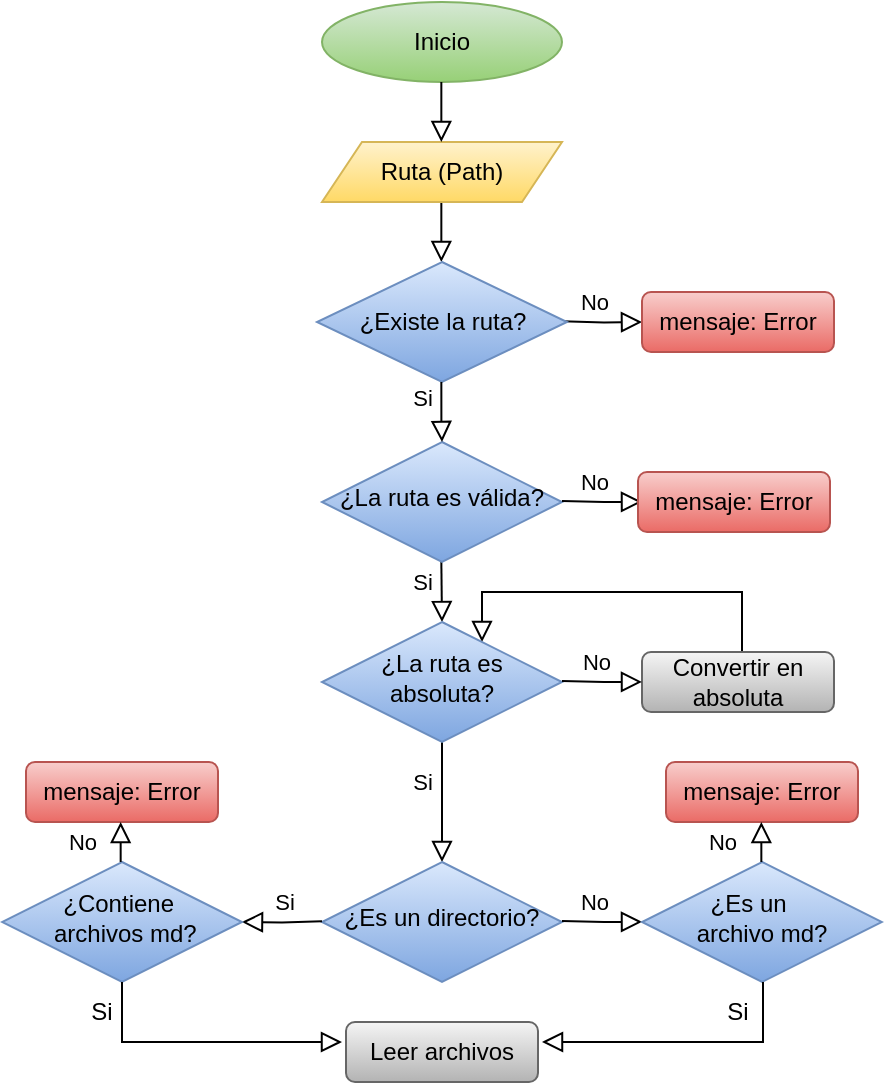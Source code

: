 <mxfile version="21.6.1" type="github">
  <diagram id="C5RBs43oDa-KdzZeNtuy" name="Page-1">
    <mxGraphModel dx="871" dy="417" grid="1" gridSize="10" guides="1" tooltips="1" connect="1" arrows="1" fold="1" page="1" pageScale="1" pageWidth="827" pageHeight="1169" math="0" shadow="0">
      <root>
        <mxCell id="WIyWlLk6GJQsqaUBKTNV-0" />
        <mxCell id="WIyWlLk6GJQsqaUBKTNV-1" parent="WIyWlLk6GJQsqaUBKTNV-0" />
        <mxCell id="WIyWlLk6GJQsqaUBKTNV-4" value="Si" style="rounded=0;html=1;jettySize=auto;orthogonalLoop=1;fontSize=11;endArrow=block;endFill=0;endSize=8;strokeWidth=1;shadow=0;labelBackgroundColor=none;edgeStyle=orthogonalEdgeStyle;" parent="WIyWlLk6GJQsqaUBKTNV-1" edge="1">
          <mxGeometry x="-0.341" y="-10" relative="1" as="geometry">
            <mxPoint as="offset" />
            <mxPoint x="379.67" y="280" as="sourcePoint" />
            <mxPoint x="380" y="310" as="targetPoint" />
          </mxGeometry>
        </mxCell>
        <mxCell id="WIyWlLk6GJQsqaUBKTNV-5" value="No" style="edgeStyle=orthogonalEdgeStyle;rounded=0;html=1;jettySize=auto;orthogonalLoop=1;fontSize=11;endArrow=block;endFill=0;endSize=8;strokeWidth=1;shadow=0;labelBackgroundColor=none;" parent="WIyWlLk6GJQsqaUBKTNV-1" edge="1">
          <mxGeometry x="-0.197" y="10" relative="1" as="geometry">
            <mxPoint as="offset" />
            <mxPoint x="440" y="159.67" as="sourcePoint" />
            <mxPoint x="480" y="160" as="targetPoint" />
            <Array as="points" />
          </mxGeometry>
        </mxCell>
        <mxCell id="WIyWlLk6GJQsqaUBKTNV-6" value="¿La ruta es válida?" style="rhombus;whiteSpace=wrap;html=1;shadow=0;fontFamily=Helvetica;fontSize=12;align=center;strokeWidth=1;spacing=6;spacingTop=-4;fillColor=#dae8fc;gradientColor=#7ea6e0;strokeColor=#6c8ebf;" parent="WIyWlLk6GJQsqaUBKTNV-1" vertex="1">
          <mxGeometry x="320" y="220" width="120" height="60" as="geometry" />
        </mxCell>
        <mxCell id="WIyWlLk6GJQsqaUBKTNV-7" value="mensaje: Error" style="rounded=1;whiteSpace=wrap;html=1;fontSize=12;glass=0;strokeWidth=1;shadow=0;fillColor=#f8cecc;strokeColor=#b85450;gradientColor=#ea6b66;" parent="WIyWlLk6GJQsqaUBKTNV-1" vertex="1">
          <mxGeometry x="480" y="145" width="96" height="30" as="geometry" />
        </mxCell>
        <mxCell id="WIyWlLk6GJQsqaUBKTNV-8" value="Si" style="rounded=0;html=1;jettySize=auto;orthogonalLoop=1;fontSize=11;endArrow=block;endFill=0;endSize=8;strokeWidth=1;shadow=0;labelBackgroundColor=none;edgeStyle=orthogonalEdgeStyle;entryX=0.5;entryY=0;entryDx=0;entryDy=0;" parent="WIyWlLk6GJQsqaUBKTNV-1" source="WIyWlLk6GJQsqaUBKTNV-10" target="NHoTDEPhpRp6VvSiOgFJ-21" edge="1">
          <mxGeometry x="-0.345" y="-10" relative="1" as="geometry">
            <mxPoint as="offset" />
            <mxPoint x="380" y="400" as="targetPoint" />
          </mxGeometry>
        </mxCell>
        <mxCell id="WIyWlLk6GJQsqaUBKTNV-9" value="" style="edgeStyle=orthogonalEdgeStyle;rounded=0;html=1;jettySize=auto;orthogonalLoop=1;fontSize=11;endArrow=block;endFill=0;endSize=8;strokeWidth=1;shadow=0;labelBackgroundColor=none;exitX=0.521;exitY=0;exitDx=0;exitDy=0;exitPerimeter=0;" parent="WIyWlLk6GJQsqaUBKTNV-1" edge="1">
          <mxGeometry x="0.329" y="-20" relative="1" as="geometry">
            <mxPoint as="offset" />
            <mxPoint x="519.996" y="325" as="sourcePoint" />
            <mxPoint x="400" y="320" as="targetPoint" />
            <Array as="points">
              <mxPoint x="530" y="325" />
              <mxPoint x="530" y="295" />
              <mxPoint x="400" y="295" />
            </Array>
          </mxGeometry>
        </mxCell>
        <mxCell id="WIyWlLk6GJQsqaUBKTNV-10" value="¿La ruta es absoluta?" style="rhombus;whiteSpace=wrap;html=1;shadow=0;fontFamily=Helvetica;fontSize=12;align=center;strokeWidth=1;spacing=6;spacingTop=-4;fillColor=#dae8fc;gradientColor=#7ea6e0;strokeColor=#6c8ebf;" parent="WIyWlLk6GJQsqaUBKTNV-1" vertex="1">
          <mxGeometry x="320" y="310" width="120" height="60" as="geometry" />
        </mxCell>
        <object label="Inicio" id="NHoTDEPhpRp6VvSiOgFJ-0">
          <mxCell style="ellipse;whiteSpace=wrap;html=1;fillColor=#d5e8d4;strokeColor=#82b366;gradientColor=#97d077;" vertex="1" parent="WIyWlLk6GJQsqaUBKTNV-1">
            <mxGeometry x="320" width="120" height="40" as="geometry" />
          </mxCell>
        </object>
        <mxCell id="NHoTDEPhpRp6VvSiOgFJ-4" value="" style="rounded=0;html=1;jettySize=auto;orthogonalLoop=1;fontSize=11;endArrow=block;endFill=0;endSize=8;strokeWidth=1;shadow=0;labelBackgroundColor=none;edgeStyle=orthogonalEdgeStyle;" edge="1" parent="WIyWlLk6GJQsqaUBKTNV-1">
          <mxGeometry relative="1" as="geometry">
            <mxPoint x="379.67" y="100" as="sourcePoint" />
            <mxPoint x="379.67" y="130" as="targetPoint" />
          </mxGeometry>
        </mxCell>
        <mxCell id="NHoTDEPhpRp6VvSiOgFJ-5" value="Ruta (Path)" style="shape=parallelogram;perimeter=parallelogramPerimeter;whiteSpace=wrap;html=1;fixedSize=1;fillColor=#fff2cc;gradientColor=#ffd966;strokeColor=#d6b656;" vertex="1" parent="WIyWlLk6GJQsqaUBKTNV-1">
          <mxGeometry x="320" y="70" width="120" height="30" as="geometry" />
        </mxCell>
        <mxCell id="NHoTDEPhpRp6VvSiOgFJ-11" value="¿Existe la ruta?" style="strokeWidth=1;html=1;shape=mxgraph.flowchart.decision;spacing=0;whiteSpace=wrap;fillColor=#dae8fc;gradientColor=#7ea6e0;strokeColor=#6c8ebf;" vertex="1" parent="WIyWlLk6GJQsqaUBKTNV-1">
          <mxGeometry x="317.5" y="130" width="125" height="60" as="geometry" />
        </mxCell>
        <mxCell id="NHoTDEPhpRp6VvSiOgFJ-13" value="" style="rounded=0;html=1;jettySize=auto;orthogonalLoop=1;fontSize=11;endArrow=block;endFill=0;endSize=8;strokeWidth=1;shadow=0;labelBackgroundColor=none;edgeStyle=orthogonalEdgeStyle;" edge="1" parent="WIyWlLk6GJQsqaUBKTNV-1">
          <mxGeometry relative="1" as="geometry">
            <mxPoint x="379.67" y="40" as="sourcePoint" />
            <mxPoint x="379.67" y="70" as="targetPoint" />
          </mxGeometry>
        </mxCell>
        <mxCell id="NHoTDEPhpRp6VvSiOgFJ-15" value="Si" style="edgeStyle=orthogonalEdgeStyle;rounded=0;html=1;jettySize=auto;orthogonalLoop=1;fontSize=11;endArrow=block;endFill=0;endSize=8;strokeWidth=1;shadow=0;labelBackgroundColor=none;" edge="1" parent="WIyWlLk6GJQsqaUBKTNV-1">
          <mxGeometry x="-0.501" y="-10" relative="1" as="geometry">
            <mxPoint as="offset" />
            <mxPoint x="379.67" y="190" as="sourcePoint" />
            <mxPoint x="380" y="220" as="targetPoint" />
            <Array as="points">
              <mxPoint x="380" y="210" />
              <mxPoint x="380" y="210" />
            </Array>
          </mxGeometry>
        </mxCell>
        <mxCell id="NHoTDEPhpRp6VvSiOgFJ-16" value="No" style="edgeStyle=orthogonalEdgeStyle;rounded=0;html=1;jettySize=auto;orthogonalLoop=1;fontSize=11;endArrow=block;endFill=0;endSize=8;strokeWidth=1;shadow=0;labelBackgroundColor=none;" edge="1" parent="WIyWlLk6GJQsqaUBKTNV-1">
          <mxGeometry x="-0.197" y="10" relative="1" as="geometry">
            <mxPoint as="offset" />
            <mxPoint x="440" y="249.49" as="sourcePoint" />
            <mxPoint x="480" y="249.92" as="targetPoint" />
            <Array as="points" />
          </mxGeometry>
        </mxCell>
        <mxCell id="NHoTDEPhpRp6VvSiOgFJ-17" value="Convertir en absoluta" style="rounded=1;whiteSpace=wrap;html=1;fontSize=12;glass=0;strokeWidth=1;shadow=0;fillColor=#f5f5f5;gradientColor=#b3b3b3;strokeColor=#666666;" vertex="1" parent="WIyWlLk6GJQsqaUBKTNV-1">
          <mxGeometry x="480" y="325" width="96" height="30" as="geometry" />
        </mxCell>
        <mxCell id="NHoTDEPhpRp6VvSiOgFJ-19" value="mensaje: Error" style="rounded=1;whiteSpace=wrap;html=1;fontSize=12;glass=0;strokeWidth=1;shadow=0;fillColor=#f8cecc;strokeColor=#b85450;gradientColor=#ea6b66;" vertex="1" parent="WIyWlLk6GJQsqaUBKTNV-1">
          <mxGeometry x="478" y="235" width="96" height="30" as="geometry" />
        </mxCell>
        <mxCell id="NHoTDEPhpRp6VvSiOgFJ-20" value="No" style="edgeStyle=orthogonalEdgeStyle;rounded=0;html=1;jettySize=auto;orthogonalLoop=1;fontSize=11;endArrow=block;endFill=0;endSize=8;strokeWidth=1;shadow=0;labelBackgroundColor=none;" edge="1" parent="WIyWlLk6GJQsqaUBKTNV-1">
          <mxGeometry x="-0.197" y="10" relative="1" as="geometry">
            <mxPoint as="offset" />
            <mxPoint x="440" y="339.54" as="sourcePoint" />
            <mxPoint x="480" y="339.97" as="targetPoint" />
            <Array as="points" />
          </mxGeometry>
        </mxCell>
        <mxCell id="NHoTDEPhpRp6VvSiOgFJ-21" value="¿Es un directorio?" style="rhombus;whiteSpace=wrap;html=1;shadow=0;fontFamily=Helvetica;fontSize=12;align=center;strokeWidth=1;spacing=6;spacingTop=-4;fillColor=#dae8fc;gradientColor=#7ea6e0;strokeColor=#6c8ebf;" vertex="1" parent="WIyWlLk6GJQsqaUBKTNV-1">
          <mxGeometry x="320" y="430" width="120" height="60" as="geometry" />
        </mxCell>
        <mxCell id="NHoTDEPhpRp6VvSiOgFJ-22" value="No" style="edgeStyle=orthogonalEdgeStyle;rounded=0;html=1;jettySize=auto;orthogonalLoop=1;fontSize=11;endArrow=block;endFill=0;endSize=8;strokeWidth=1;shadow=0;labelBackgroundColor=none;" edge="1" parent="WIyWlLk6GJQsqaUBKTNV-1">
          <mxGeometry x="-0.197" y="10" relative="1" as="geometry">
            <mxPoint as="offset" />
            <mxPoint x="440" y="459.5" as="sourcePoint" />
            <mxPoint x="480" y="459.93" as="targetPoint" />
            <Array as="points" />
          </mxGeometry>
        </mxCell>
        <mxCell id="NHoTDEPhpRp6VvSiOgFJ-23" value="Si" style="edgeStyle=orthogonalEdgeStyle;rounded=0;html=1;jettySize=auto;orthogonalLoop=1;fontSize=11;endArrow=block;endFill=0;endSize=8;strokeWidth=1;shadow=0;labelBackgroundColor=none;entryX=1;entryY=0.5;entryDx=0;entryDy=0;" edge="1" parent="WIyWlLk6GJQsqaUBKTNV-1" target="NHoTDEPhpRp6VvSiOgFJ-25">
          <mxGeometry x="-0.079" y="-10" relative="1" as="geometry">
            <mxPoint as="offset" />
            <mxPoint x="320" y="459.67" as="sourcePoint" />
            <mxPoint x="282.5" y="460.17" as="targetPoint" />
            <Array as="points" />
          </mxGeometry>
        </mxCell>
        <mxCell id="NHoTDEPhpRp6VvSiOgFJ-24" value="&amp;nbsp; &amp;nbsp; &amp;nbsp;¿Es un&amp;nbsp; &amp;nbsp; &amp;nbsp; &amp;nbsp; &amp;nbsp; archivo md?" style="rhombus;whiteSpace=wrap;html=1;shadow=0;fontFamily=Helvetica;fontSize=12;align=center;strokeWidth=1;spacing=6;spacingTop=-4;fillColor=#dae8fc;gradientColor=#7ea6e0;strokeColor=#6c8ebf;" vertex="1" parent="WIyWlLk6GJQsqaUBKTNV-1">
          <mxGeometry x="480" y="430" width="120" height="60" as="geometry" />
        </mxCell>
        <mxCell id="NHoTDEPhpRp6VvSiOgFJ-25" value="&lt;div style=&quot;line-height: 120%;&quot;&gt;&lt;span style=&quot;background-color: initial;&quot;&gt;¿Contiene&amp;nbsp; &amp;nbsp;archivos md?&lt;/span&gt;&lt;/div&gt;" style="rhombus;whiteSpace=wrap;html=1;shadow=0;fontFamily=Helvetica;fontSize=12;align=center;strokeWidth=1;spacing=6;spacingTop=-4;fillColor=#dae8fc;gradientColor=#7ea6e0;strokeColor=#6c8ebf;" vertex="1" parent="WIyWlLk6GJQsqaUBKTNV-1">
          <mxGeometry x="160" y="430" width="120" height="60" as="geometry" />
        </mxCell>
        <mxCell id="NHoTDEPhpRp6VvSiOgFJ-26" value="Leer archivos" style="rounded=1;whiteSpace=wrap;html=1;fontSize=12;glass=0;strokeWidth=1;shadow=0;fillColor=#f5f5f5;gradientColor=#b3b3b3;strokeColor=#666666;" vertex="1" parent="WIyWlLk6GJQsqaUBKTNV-1">
          <mxGeometry x="332" y="510" width="96" height="30" as="geometry" />
        </mxCell>
        <mxCell id="NHoTDEPhpRp6VvSiOgFJ-27" value="" style="edgeStyle=orthogonalEdgeStyle;rounded=0;html=1;jettySize=auto;orthogonalLoop=1;fontSize=11;endArrow=block;endFill=0;endSize=8;strokeWidth=1;shadow=0;labelBackgroundColor=none;" edge="1" parent="WIyWlLk6GJQsqaUBKTNV-1">
          <mxGeometry x="0.329" y="-20" relative="1" as="geometry">
            <mxPoint as="offset" />
            <mxPoint x="540.5" y="490" as="sourcePoint" />
            <mxPoint x="430" y="520" as="targetPoint" />
            <Array as="points">
              <mxPoint x="541" y="520" />
              <mxPoint x="541" y="550" />
            </Array>
          </mxGeometry>
        </mxCell>
        <mxCell id="NHoTDEPhpRp6VvSiOgFJ-28" value="" style="edgeStyle=orthogonalEdgeStyle;rounded=0;html=1;jettySize=auto;orthogonalLoop=1;fontSize=11;endArrow=block;endFill=0;endSize=8;strokeWidth=1;shadow=0;labelBackgroundColor=none;exitX=0.5;exitY=1;exitDx=0;exitDy=0;" edge="1" parent="WIyWlLk6GJQsqaUBKTNV-1" source="NHoTDEPhpRp6VvSiOgFJ-25">
          <mxGeometry x="0.329" y="-20" relative="1" as="geometry">
            <mxPoint as="offset" />
            <mxPoint x="190" y="520" as="sourcePoint" />
            <mxPoint x="330" y="520" as="targetPoint" />
            <Array as="points">
              <mxPoint x="220" y="520" />
            </Array>
          </mxGeometry>
        </mxCell>
        <mxCell id="NHoTDEPhpRp6VvSiOgFJ-34" value="Si" style="text;strokeColor=none;align=center;fillColor=none;html=1;verticalAlign=middle;whiteSpace=wrap;rounded=0;" vertex="1" parent="WIyWlLk6GJQsqaUBKTNV-1">
          <mxGeometry x="200" y="500" width="20" height="10" as="geometry" />
        </mxCell>
        <mxCell id="NHoTDEPhpRp6VvSiOgFJ-35" value="Si" style="text;strokeColor=none;align=center;fillColor=none;html=1;verticalAlign=middle;whiteSpace=wrap;rounded=0;" vertex="1" parent="WIyWlLk6GJQsqaUBKTNV-1">
          <mxGeometry x="518" y="500" width="20" height="10" as="geometry" />
        </mxCell>
        <mxCell id="NHoTDEPhpRp6VvSiOgFJ-36" value="mensaje: Error" style="rounded=1;whiteSpace=wrap;html=1;fontSize=12;glass=0;strokeWidth=1;shadow=0;fillColor=#f8cecc;strokeColor=#b85450;gradientColor=#ea6b66;" vertex="1" parent="WIyWlLk6GJQsqaUBKTNV-1">
          <mxGeometry x="492" y="380" width="96" height="30" as="geometry" />
        </mxCell>
        <mxCell id="NHoTDEPhpRp6VvSiOgFJ-37" value="mensaje: Error" style="rounded=1;whiteSpace=wrap;html=1;fontSize=12;glass=0;strokeWidth=1;shadow=0;fillColor=#f8cecc;strokeColor=#b85450;gradientColor=#ea6b66;" vertex="1" parent="WIyWlLk6GJQsqaUBKTNV-1">
          <mxGeometry x="172" y="380" width="96" height="30" as="geometry" />
        </mxCell>
        <mxCell id="NHoTDEPhpRp6VvSiOgFJ-38" value="No" style="rounded=0;html=1;jettySize=auto;orthogonalLoop=1;fontSize=11;endArrow=block;endFill=0;endSize=8;strokeWidth=1;shadow=0;labelBackgroundColor=none;edgeStyle=orthogonalEdgeStyle;" edge="1" parent="WIyWlLk6GJQsqaUBKTNV-1">
          <mxGeometry y="19" relative="1" as="geometry">
            <mxPoint as="offset" />
            <mxPoint x="219.33" y="430" as="sourcePoint" />
            <mxPoint x="219.33" y="410" as="targetPoint" />
          </mxGeometry>
        </mxCell>
        <mxCell id="NHoTDEPhpRp6VvSiOgFJ-39" value="No" style="rounded=0;html=1;jettySize=auto;orthogonalLoop=1;fontSize=11;endArrow=block;endFill=0;endSize=8;strokeWidth=1;shadow=0;labelBackgroundColor=none;edgeStyle=orthogonalEdgeStyle;" edge="1" parent="WIyWlLk6GJQsqaUBKTNV-1">
          <mxGeometry y="20" relative="1" as="geometry">
            <mxPoint as="offset" />
            <mxPoint x="539.67" y="430" as="sourcePoint" />
            <mxPoint x="539.67" y="410" as="targetPoint" />
          </mxGeometry>
        </mxCell>
      </root>
    </mxGraphModel>
  </diagram>
</mxfile>

